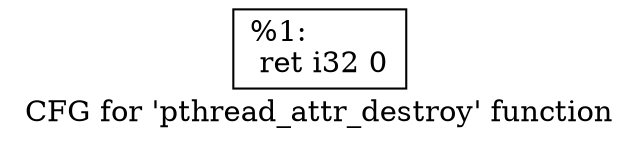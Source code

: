 digraph "CFG for 'pthread_attr_destroy' function" {
	label="CFG for 'pthread_attr_destroy' function";

	Node0x1ff63c0 [shape=record,label="{%1:\l  ret i32 0\l}"];
}
